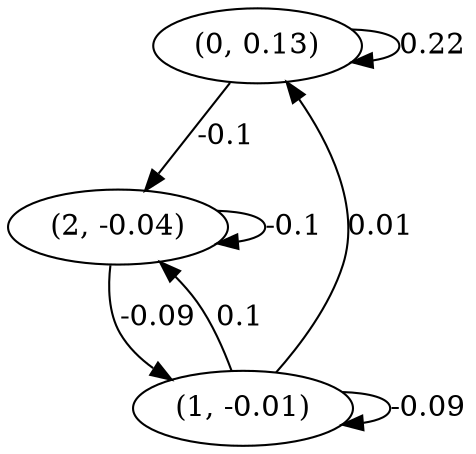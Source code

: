 digraph {
    0 [ label = "(0, 0.13)" ]
    1 [ label = "(1, -0.01)" ]
    2 [ label = "(2, -0.04)" ]
    0 -> 0 [ label = "0.22" ]
    1 -> 1 [ label = "-0.09" ]
    2 -> 2 [ label = "-0.1" ]
    1 -> 0 [ label = "0.01" ]
    2 -> 1 [ label = "-0.09" ]
    0 -> 2 [ label = "-0.1" ]
    1 -> 2 [ label = "0.1" ]
}

